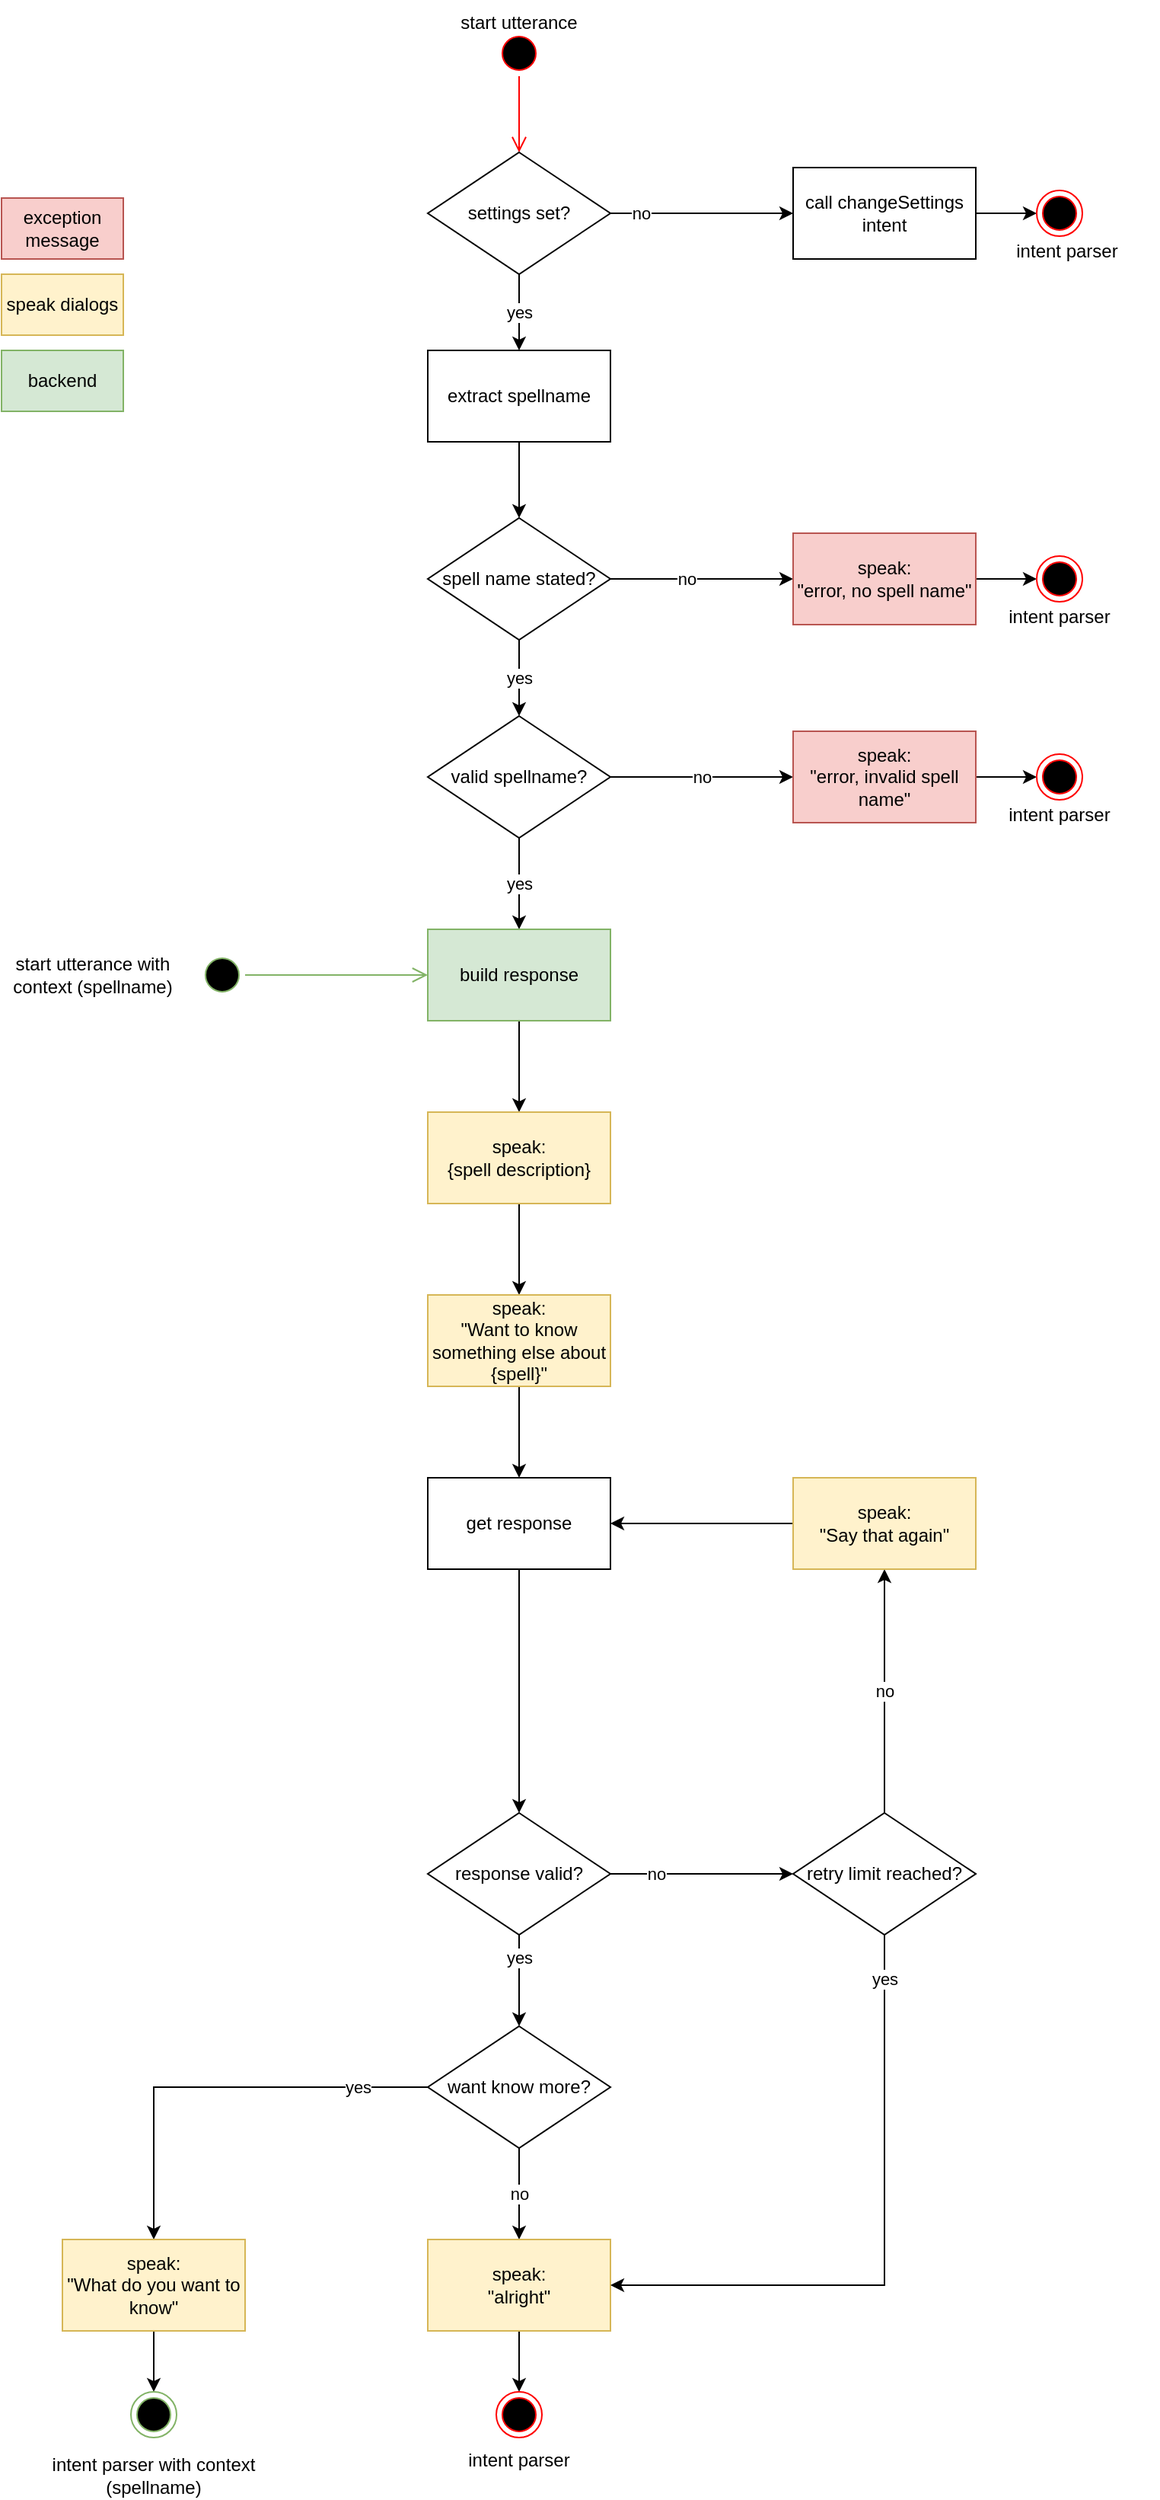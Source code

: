 <mxfile version="15.4.0" type="device"><diagram id="C5RBs43oDa-KdzZeNtuy" name="Page-1"><mxGraphModel dx="1673" dy="2136" grid="1" gridSize="10" guides="1" tooltips="1" connect="1" arrows="1" fold="1" page="1" pageScale="1" pageWidth="827" pageHeight="1169" math="0" shadow="0"><root><mxCell id="WIyWlLk6GJQsqaUBKTNV-0"/><mxCell id="WIyWlLk6GJQsqaUBKTNV-1" parent="WIyWlLk6GJQsqaUBKTNV-0"/><mxCell id="3QQpuneJnvgC7li6lilM-50" style="edgeStyle=orthogonalEdgeStyle;rounded=0;orthogonalLoop=1;jettySize=auto;html=1;exitX=0.5;exitY=1;exitDx=0;exitDy=0;entryX=0.5;entryY=0;entryDx=0;entryDy=0;" parent="WIyWlLk6GJQsqaUBKTNV-1" source="3QQpuneJnvgC7li6lilM-3" target="3QQpuneJnvgC7li6lilM-49" edge="1"><mxGeometry relative="1" as="geometry"/></mxCell><mxCell id="3QQpuneJnvgC7li6lilM-3" value="extract spellname" style="rounded=0;whiteSpace=wrap;html=1;" parent="WIyWlLk6GJQsqaUBKTNV-1" vertex="1"><mxGeometry x="320" y="140" width="120" height="60" as="geometry"/></mxCell><mxCell id="3QQpuneJnvgC7li6lilM-11" value="no" style="edgeStyle=orthogonalEdgeStyle;rounded=0;orthogonalLoop=1;jettySize=auto;html=1;exitX=1;exitY=0.5;exitDx=0;exitDy=0;entryX=0;entryY=0.5;entryDx=0;entryDy=0;" parent="WIyWlLk6GJQsqaUBKTNV-1" source="3QQpuneJnvgC7li6lilM-7" target="3QQpuneJnvgC7li6lilM-8" edge="1"><mxGeometry relative="1" as="geometry"/></mxCell><mxCell id="3QQpuneJnvgC7li6lilM-12" value="no" style="edgeStyle=orthogonalEdgeStyle;rounded=0;orthogonalLoop=1;jettySize=auto;html=1;exitX=1;exitY=0.5;exitDx=0;exitDy=0;entryX=0;entryY=0.5;entryDx=0;entryDy=0;" parent="WIyWlLk6GJQsqaUBKTNV-1" source="3QQpuneJnvgC7li6lilM-49" target="3QQpuneJnvgC7li6lilM-9" edge="1"><mxGeometry x="-0.167" relative="1" as="geometry"><Array as="points"/><mxPoint as="offset"/></mxGeometry></mxCell><mxCell id="3QQpuneJnvgC7li6lilM-18" value="yes" style="edgeStyle=orthogonalEdgeStyle;rounded=0;orthogonalLoop=1;jettySize=auto;html=1;exitX=0.5;exitY=1;exitDx=0;exitDy=0;entryX=0.5;entryY=0;entryDx=0;entryDy=0;" parent="WIyWlLk6GJQsqaUBKTNV-1" source="3QQpuneJnvgC7li6lilM-7" target="3QQpuneJnvgC7li6lilM-17" edge="1"><mxGeometry relative="1" as="geometry"/></mxCell><mxCell id="3QQpuneJnvgC7li6lilM-7" value="valid spellname?" style="rhombus;whiteSpace=wrap;html=1;" parent="WIyWlLk6GJQsqaUBKTNV-1" vertex="1"><mxGeometry x="320" y="380" width="120" height="80" as="geometry"/></mxCell><mxCell id="3QQpuneJnvgC7li6lilM-15" style="edgeStyle=orthogonalEdgeStyle;rounded=0;orthogonalLoop=1;jettySize=auto;html=1;exitX=1;exitY=0.5;exitDx=0;exitDy=0;entryX=0;entryY=0.5;entryDx=0;entryDy=0;" parent="WIyWlLk6GJQsqaUBKTNV-1" source="3QQpuneJnvgC7li6lilM-8" target="3QQpuneJnvgC7li6lilM-14" edge="1"><mxGeometry relative="1" as="geometry"/></mxCell><mxCell id="3QQpuneJnvgC7li6lilM-8" value="speak:&lt;br&gt;&quot;error, invalid spell name&quot;" style="rounded=0;whiteSpace=wrap;html=1;fillColor=#f8cecc;strokeColor=#b85450;" parent="WIyWlLk6GJQsqaUBKTNV-1" vertex="1"><mxGeometry x="560" y="390" width="120" height="60" as="geometry"/></mxCell><mxCell id="3QQpuneJnvgC7li6lilM-53" style="edgeStyle=orthogonalEdgeStyle;rounded=0;orthogonalLoop=1;jettySize=auto;html=1;exitX=1;exitY=0.5;exitDx=0;exitDy=0;entryX=0;entryY=0.5;entryDx=0;entryDy=0;" parent="WIyWlLk6GJQsqaUBKTNV-1" source="3QQpuneJnvgC7li6lilM-9" target="3QQpuneJnvgC7li6lilM-52" edge="1"><mxGeometry relative="1" as="geometry"/></mxCell><mxCell id="3QQpuneJnvgC7li6lilM-9" value="speak: &lt;br&gt;&quot;error, no spell name&quot;" style="rounded=0;whiteSpace=wrap;html=1;fillColor=#f8cecc;strokeColor=#b85450;" parent="WIyWlLk6GJQsqaUBKTNV-1" vertex="1"><mxGeometry x="560" y="260" width="120" height="60" as="geometry"/></mxCell><mxCell id="3QQpuneJnvgC7li6lilM-14" value="" style="ellipse;html=1;shape=endState;fillColor=#000000;strokeColor=#ff0000;" parent="WIyWlLk6GJQsqaUBKTNV-1" vertex="1"><mxGeometry x="720" y="405" width="30" height="30" as="geometry"/></mxCell><mxCell id="3QQpuneJnvgC7li6lilM-20" style="edgeStyle=orthogonalEdgeStyle;rounded=0;orthogonalLoop=1;jettySize=auto;html=1;exitX=0.5;exitY=1;exitDx=0;exitDy=0;entryX=0.5;entryY=0;entryDx=0;entryDy=0;" parent="WIyWlLk6GJQsqaUBKTNV-1" source="3QQpuneJnvgC7li6lilM-17" target="3QQpuneJnvgC7li6lilM-19" edge="1"><mxGeometry relative="1" as="geometry"/></mxCell><mxCell id="3QQpuneJnvgC7li6lilM-17" value="build response" style="rounded=0;whiteSpace=wrap;html=1;fillColor=#d5e8d4;strokeColor=#82b366;" parent="WIyWlLk6GJQsqaUBKTNV-1" vertex="1"><mxGeometry x="320" y="520" width="120" height="60" as="geometry"/></mxCell><mxCell id="3QQpuneJnvgC7li6lilM-24" style="edgeStyle=orthogonalEdgeStyle;rounded=0;orthogonalLoop=1;jettySize=auto;html=1;exitX=0.5;exitY=1;exitDx=0;exitDy=0;entryX=0.5;entryY=0;entryDx=0;entryDy=0;" parent="WIyWlLk6GJQsqaUBKTNV-1" source="3QQpuneJnvgC7li6lilM-19" target="3QQpuneJnvgC7li6lilM-23" edge="1"><mxGeometry relative="1" as="geometry"/></mxCell><mxCell id="3QQpuneJnvgC7li6lilM-19" value="speak:&lt;br&gt;{spell description}" style="rounded=0;whiteSpace=wrap;html=1;fillColor=#fff2cc;strokeColor=#d6b656;" parent="WIyWlLk6GJQsqaUBKTNV-1" vertex="1"><mxGeometry x="320" y="640" width="120" height="60" as="geometry"/></mxCell><mxCell id="xeKZxWvwQUduZVVfKCg0-3" value="" style="edgeStyle=orthogonalEdgeStyle;rounded=0;orthogonalLoop=1;jettySize=auto;html=1;" edge="1" parent="WIyWlLk6GJQsqaUBKTNV-1" source="3QQpuneJnvgC7li6lilM-23" target="xeKZxWvwQUduZVVfKCg0-0"><mxGeometry relative="1" as="geometry"/></mxCell><mxCell id="3QQpuneJnvgC7li6lilM-23" value="speak:&lt;br&gt;&quot;Want to know something else about {spell}&quot;" style="rounded=0;whiteSpace=wrap;html=1;fillColor=#fff2cc;strokeColor=#d6b656;" parent="WIyWlLk6GJQsqaUBKTNV-1" vertex="1"><mxGeometry x="320" y="760" width="120" height="60" as="geometry"/></mxCell><mxCell id="3QQpuneJnvgC7li6lilM-31" value="no" style="edgeStyle=orthogonalEdgeStyle;rounded=0;orthogonalLoop=1;jettySize=auto;html=1;exitX=0.5;exitY=1;exitDx=0;exitDy=0;entryX=0.5;entryY=0;entryDx=0;entryDy=0;" parent="WIyWlLk6GJQsqaUBKTNV-1" source="3QQpuneJnvgC7li6lilM-26" target="3QQpuneJnvgC7li6lilM-29" edge="1"><mxGeometry relative="1" as="geometry"/></mxCell><mxCell id="3QQpuneJnvgC7li6lilM-34" value="yes" style="edgeStyle=orthogonalEdgeStyle;rounded=0;orthogonalLoop=1;jettySize=auto;html=1;exitX=0;exitY=0.5;exitDx=0;exitDy=0;" parent="WIyWlLk6GJQsqaUBKTNV-1" source="3QQpuneJnvgC7li6lilM-26" target="3QQpuneJnvgC7li6lilM-33" edge="1"><mxGeometry x="-0.667" relative="1" as="geometry"><mxPoint as="offset"/></mxGeometry></mxCell><mxCell id="3QQpuneJnvgC7li6lilM-26" value="want know more?" style="rhombus;whiteSpace=wrap;html=1;" parent="WIyWlLk6GJQsqaUBKTNV-1" vertex="1"><mxGeometry x="320" y="1240" width="120" height="80" as="geometry"/></mxCell><mxCell id="3QQpuneJnvgC7li6lilM-45" style="edgeStyle=orthogonalEdgeStyle;rounded=0;orthogonalLoop=1;jettySize=auto;html=1;exitX=0.5;exitY=1;exitDx=0;exitDy=0;entryX=0.5;entryY=0;entryDx=0;entryDy=0;" parent="WIyWlLk6GJQsqaUBKTNV-1" source="3QQpuneJnvgC7li6lilM-29" target="3QQpuneJnvgC7li6lilM-44" edge="1"><mxGeometry relative="1" as="geometry"/></mxCell><mxCell id="3QQpuneJnvgC7li6lilM-29" value="speak:&lt;br&gt;&quot;alright&quot;" style="rounded=0;whiteSpace=wrap;html=1;fillColor=#fff2cc;strokeColor=#d6b656;" parent="WIyWlLk6GJQsqaUBKTNV-1" vertex="1"><mxGeometry x="320" y="1380" width="120" height="60" as="geometry"/></mxCell><mxCell id="3QQpuneJnvgC7li6lilM-43" style="edgeStyle=orthogonalEdgeStyle;rounded=0;orthogonalLoop=1;jettySize=auto;html=1;exitX=0.5;exitY=1;exitDx=0;exitDy=0;entryX=0.5;entryY=0;entryDx=0;entryDy=0;" parent="WIyWlLk6GJQsqaUBKTNV-1" source="3QQpuneJnvgC7li6lilM-33" target="3QQpuneJnvgC7li6lilM-42" edge="1"><mxGeometry relative="1" as="geometry"/></mxCell><mxCell id="3QQpuneJnvgC7li6lilM-33" value="speak:&lt;br&gt;&quot;What do you want to know&quot;" style="rounded=0;whiteSpace=wrap;html=1;fillColor=#fff2cc;strokeColor=#d6b656;" parent="WIyWlLk6GJQsqaUBKTNV-1" vertex="1"><mxGeometry x="80" y="1380" width="120" height="60" as="geometry"/></mxCell><mxCell id="3QQpuneJnvgC7li6lilM-61" value="yes" style="edgeStyle=orthogonalEdgeStyle;rounded=0;orthogonalLoop=1;jettySize=auto;html=1;exitX=0.5;exitY=1;exitDx=0;exitDy=0;entryX=1;entryY=0.5;entryDx=0;entryDy=0;" parent="WIyWlLk6GJQsqaUBKTNV-1" source="3QQpuneJnvgC7li6lilM-35" target="3QQpuneJnvgC7li6lilM-29" edge="1"><mxGeometry x="-0.861" relative="1" as="geometry"><mxPoint as="offset"/></mxGeometry></mxCell><mxCell id="xeKZxWvwQUduZVVfKCg0-4" value="no" style="edgeStyle=orthogonalEdgeStyle;rounded=0;orthogonalLoop=1;jettySize=auto;html=1;" edge="1" parent="WIyWlLk6GJQsqaUBKTNV-1" source="3QQpuneJnvgC7li6lilM-35" target="3QQpuneJnvgC7li6lilM-57"><mxGeometry relative="1" as="geometry"/></mxCell><mxCell id="3QQpuneJnvgC7li6lilM-35" value="retry limit reached?" style="rhombus;whiteSpace=wrap;html=1;" parent="WIyWlLk6GJQsqaUBKTNV-1" vertex="1"><mxGeometry x="560" y="1100" width="120" height="80" as="geometry"/></mxCell><mxCell id="3QQpuneJnvgC7li6lilM-40" value="" style="ellipse;html=1;shape=startState;fillColor=#000000;strokeColor=#82b366;" parent="WIyWlLk6GJQsqaUBKTNV-1" vertex="1"><mxGeometry x="170" y="535" width="30" height="30" as="geometry"/></mxCell><mxCell id="3QQpuneJnvgC7li6lilM-41" value="" style="edgeStyle=orthogonalEdgeStyle;html=1;verticalAlign=bottom;endArrow=open;endSize=8;strokeColor=#82b366;rounded=0;entryX=0;entryY=0.5;entryDx=0;entryDy=0;fillColor=#d5e8d4;" parent="WIyWlLk6GJQsqaUBKTNV-1" source="3QQpuneJnvgC7li6lilM-40" target="3QQpuneJnvgC7li6lilM-17" edge="1"><mxGeometry relative="1" as="geometry"><mxPoint x="460.0" y="564.66" as="targetPoint"/></mxGeometry></mxCell><mxCell id="3QQpuneJnvgC7li6lilM-42" value="" style="ellipse;html=1;shape=endState;fillColor=#000000;strokeColor=#82b366;" parent="WIyWlLk6GJQsqaUBKTNV-1" vertex="1"><mxGeometry x="125" y="1480" width="30" height="30" as="geometry"/></mxCell><mxCell id="3QQpuneJnvgC7li6lilM-44" value="" style="ellipse;html=1;shape=endState;fillColor=#000000;strokeColor=#ff0000;" parent="WIyWlLk6GJQsqaUBKTNV-1" vertex="1"><mxGeometry x="365" y="1480" width="30" height="30" as="geometry"/></mxCell><mxCell id="3QQpuneJnvgC7li6lilM-46" value="start utterance with context (spellname)" style="text;html=1;strokeColor=none;fillColor=none;align=center;verticalAlign=middle;whiteSpace=wrap;rounded=0;" parent="WIyWlLk6GJQsqaUBKTNV-1" vertex="1"><mxGeometry x="40.0" y="535" width="120" height="30" as="geometry"/></mxCell><mxCell id="3QQpuneJnvgC7li6lilM-47" value="intent parser with context (spellname)" style="text;html=1;strokeColor=none;fillColor=none;align=center;verticalAlign=middle;whiteSpace=wrap;rounded=0;" parent="WIyWlLk6GJQsqaUBKTNV-1" vertex="1"><mxGeometry x="40" y="1520" width="200" height="30" as="geometry"/></mxCell><mxCell id="3QQpuneJnvgC7li6lilM-48" value="intent parser" style="text;html=1;strokeColor=none;fillColor=none;align=center;verticalAlign=middle;whiteSpace=wrap;rounded=0;" parent="WIyWlLk6GJQsqaUBKTNV-1" vertex="1"><mxGeometry x="320" y="1510" width="120" height="30" as="geometry"/></mxCell><mxCell id="3QQpuneJnvgC7li6lilM-51" value="yes" style="edgeStyle=orthogonalEdgeStyle;rounded=0;orthogonalLoop=1;jettySize=auto;html=1;exitX=0.5;exitY=1;exitDx=0;exitDy=0;entryX=0.5;entryY=0;entryDx=0;entryDy=0;" parent="WIyWlLk6GJQsqaUBKTNV-1" source="3QQpuneJnvgC7li6lilM-49" target="3QQpuneJnvgC7li6lilM-7" edge="1"><mxGeometry relative="1" as="geometry"/></mxCell><mxCell id="3QQpuneJnvgC7li6lilM-49" value="spell name stated?" style="rhombus;whiteSpace=wrap;html=1;" parent="WIyWlLk6GJQsqaUBKTNV-1" vertex="1"><mxGeometry x="320" y="250" width="120" height="80" as="geometry"/></mxCell><mxCell id="3QQpuneJnvgC7li6lilM-52" value="" style="ellipse;html=1;shape=endState;fillColor=#000000;strokeColor=#ff0000;" parent="WIyWlLk6GJQsqaUBKTNV-1" vertex="1"><mxGeometry x="720" y="275" width="30" height="30" as="geometry"/></mxCell><mxCell id="3QQpuneJnvgC7li6lilM-59" value="yes" style="edgeStyle=orthogonalEdgeStyle;rounded=0;orthogonalLoop=1;jettySize=auto;html=1;exitX=0.5;exitY=1;exitDx=0;exitDy=0;entryX=0.5;entryY=0;entryDx=0;entryDy=0;" parent="WIyWlLk6GJQsqaUBKTNV-1" source="3QQpuneJnvgC7li6lilM-55" target="3QQpuneJnvgC7li6lilM-26" edge="1"><mxGeometry x="-0.5" relative="1" as="geometry"><mxPoint as="offset"/></mxGeometry></mxCell><mxCell id="3QQpuneJnvgC7li6lilM-63" value="no" style="edgeStyle=none;rounded=0;orthogonalLoop=1;jettySize=auto;html=1;exitX=1;exitY=0.5;exitDx=0;exitDy=0;entryX=0;entryY=0.5;entryDx=0;entryDy=0;" parent="WIyWlLk6GJQsqaUBKTNV-1" source="3QQpuneJnvgC7li6lilM-55" target="3QQpuneJnvgC7li6lilM-35" edge="1"><mxGeometry x="-0.5" relative="1" as="geometry"><mxPoint as="offset"/></mxGeometry></mxCell><mxCell id="3QQpuneJnvgC7li6lilM-55" value="response valid?" style="rhombus;whiteSpace=wrap;html=1;" parent="WIyWlLk6GJQsqaUBKTNV-1" vertex="1"><mxGeometry x="320" y="1100" width="120" height="80" as="geometry"/></mxCell><mxCell id="xeKZxWvwQUduZVVfKCg0-6" style="edgeStyle=orthogonalEdgeStyle;rounded=0;orthogonalLoop=1;jettySize=auto;html=1;exitX=0;exitY=0.5;exitDx=0;exitDy=0;entryX=1;entryY=0.5;entryDx=0;entryDy=0;" edge="1" parent="WIyWlLk6GJQsqaUBKTNV-1" source="3QQpuneJnvgC7li6lilM-57" target="xeKZxWvwQUduZVVfKCg0-0"><mxGeometry relative="1" as="geometry"/></mxCell><mxCell id="3QQpuneJnvgC7li6lilM-57" value="speak:&lt;br&gt;&quot;Say that again&quot;" style="rounded=0;whiteSpace=wrap;html=1;fillColor=#fff2cc;strokeColor=#d6b656;" parent="WIyWlLk6GJQsqaUBKTNV-1" vertex="1"><mxGeometry x="560" y="880" width="120" height="60" as="geometry"/></mxCell><mxCell id="3QQpuneJnvgC7li6lilM-66" value="intent parser" style="text;html=1;strokeColor=none;fillColor=none;align=center;verticalAlign=middle;whiteSpace=wrap;rounded=0;" parent="WIyWlLk6GJQsqaUBKTNV-1" vertex="1"><mxGeometry x="675" y="430" width="120" height="30" as="geometry"/></mxCell><mxCell id="3QQpuneJnvgC7li6lilM-67" value="intent parser" style="text;html=1;strokeColor=none;fillColor=none;align=center;verticalAlign=middle;whiteSpace=wrap;rounded=0;" parent="WIyWlLk6GJQsqaUBKTNV-1" vertex="1"><mxGeometry x="675" y="300" width="120" height="30" as="geometry"/></mxCell><mxCell id="3QQpuneJnvgC7li6lilM-68" value="exception message" style="rounded=0;whiteSpace=wrap;html=1;fillColor=#f8cecc;strokeColor=#b85450;" parent="WIyWlLk6GJQsqaUBKTNV-1" vertex="1"><mxGeometry x="40" y="40" width="80" height="40" as="geometry"/></mxCell><mxCell id="3QQpuneJnvgC7li6lilM-69" value="backend" style="rounded=0;whiteSpace=wrap;html=1;fillColor=#d5e8d4;strokeColor=#82b366;" parent="WIyWlLk6GJQsqaUBKTNV-1" vertex="1"><mxGeometry x="40" y="140" width="80" height="40" as="geometry"/></mxCell><mxCell id="3QQpuneJnvgC7li6lilM-70" value="speak dialogs" style="rounded=0;whiteSpace=wrap;html=1;fillColor=#fff2cc;strokeColor=#d6b656;" parent="WIyWlLk6GJQsqaUBKTNV-1" vertex="1"><mxGeometry x="40" y="90" width="80" height="40" as="geometry"/></mxCell><mxCell id="1Pgt1DH3HRJ9_toSjhPw-0" value="" style="ellipse;html=1;shape=startState;fillColor=#000000;strokeColor=#ff0000;" parent="WIyWlLk6GJQsqaUBKTNV-1" vertex="1"><mxGeometry x="365" y="-70" width="30" height="30" as="geometry"/></mxCell><mxCell id="1Pgt1DH3HRJ9_toSjhPw-1" value="" style="edgeStyle=orthogonalEdgeStyle;html=1;verticalAlign=bottom;endArrow=open;endSize=8;strokeColor=#ff0000;rounded=0;entryX=0.5;entryY=0;entryDx=0;entryDy=0;" parent="WIyWlLk6GJQsqaUBKTNV-1" source="1Pgt1DH3HRJ9_toSjhPw-0" target="1Pgt1DH3HRJ9_toSjhPw-4" edge="1"><mxGeometry relative="1" as="geometry"><mxPoint x="380" y="10" as="targetPoint"/></mxGeometry></mxCell><mxCell id="1Pgt1DH3HRJ9_toSjhPw-2" value="start utterance" style="text;html=1;strokeColor=none;fillColor=none;align=center;verticalAlign=middle;whiteSpace=wrap;rounded=0;" parent="WIyWlLk6GJQsqaUBKTNV-1" vertex="1"><mxGeometry x="320" y="-90" width="120" height="30" as="geometry"/></mxCell><mxCell id="1Pgt1DH3HRJ9_toSjhPw-3" value="no" style="edgeStyle=orthogonalEdgeStyle;rounded=0;orthogonalLoop=1;jettySize=auto;html=1;exitX=1;exitY=0.5;exitDx=0;exitDy=0;entryX=0;entryY=0.5;entryDx=0;entryDy=0;" parent="WIyWlLk6GJQsqaUBKTNV-1" source="1Pgt1DH3HRJ9_toSjhPw-4" target="1Pgt1DH3HRJ9_toSjhPw-6" edge="1"><mxGeometry x="-0.667" relative="1" as="geometry"><mxPoint as="offset"/></mxGeometry></mxCell><mxCell id="1Pgt1DH3HRJ9_toSjhPw-9" value="yes" style="edgeStyle=orthogonalEdgeStyle;rounded=0;orthogonalLoop=1;jettySize=auto;html=1;exitX=0.5;exitY=1;exitDx=0;exitDy=0;entryX=0.5;entryY=0;entryDx=0;entryDy=0;" parent="WIyWlLk6GJQsqaUBKTNV-1" source="1Pgt1DH3HRJ9_toSjhPw-4" target="3QQpuneJnvgC7li6lilM-3" edge="1"><mxGeometry relative="1" as="geometry"/></mxCell><mxCell id="1Pgt1DH3HRJ9_toSjhPw-4" value="settings set?" style="rhombus;whiteSpace=wrap;html=1;" parent="WIyWlLk6GJQsqaUBKTNV-1" vertex="1"><mxGeometry x="320" y="10" width="120" height="80" as="geometry"/></mxCell><mxCell id="1Pgt1DH3HRJ9_toSjhPw-5" style="edgeStyle=orthogonalEdgeStyle;rounded=0;orthogonalLoop=1;jettySize=auto;html=1;exitX=1;exitY=0.5;exitDx=0;exitDy=0;entryX=0;entryY=0.5;entryDx=0;entryDy=0;" parent="WIyWlLk6GJQsqaUBKTNV-1" source="1Pgt1DH3HRJ9_toSjhPw-6" target="1Pgt1DH3HRJ9_toSjhPw-7" edge="1"><mxGeometry relative="1" as="geometry"/></mxCell><mxCell id="1Pgt1DH3HRJ9_toSjhPw-6" value="call changeSettings intent" style="rounded=0;whiteSpace=wrap;html=1;" parent="WIyWlLk6GJQsqaUBKTNV-1" vertex="1"><mxGeometry x="560" y="20" width="120" height="60" as="geometry"/></mxCell><mxCell id="1Pgt1DH3HRJ9_toSjhPw-7" value="" style="ellipse;html=1;shape=endState;fillColor=#000000;strokeColor=#ff0000;" parent="WIyWlLk6GJQsqaUBKTNV-1" vertex="1"><mxGeometry x="720" y="35" width="30" height="30" as="geometry"/></mxCell><mxCell id="1Pgt1DH3HRJ9_toSjhPw-8" value="intent parser" style="text;html=1;strokeColor=none;fillColor=none;align=center;verticalAlign=middle;whiteSpace=wrap;rounded=0;" parent="WIyWlLk6GJQsqaUBKTNV-1" vertex="1"><mxGeometry x="680" y="60" width="120" height="30" as="geometry"/></mxCell><mxCell id="xeKZxWvwQUduZVVfKCg0-2" style="edgeStyle=orthogonalEdgeStyle;rounded=0;orthogonalLoop=1;jettySize=auto;html=1;exitX=0.5;exitY=1;exitDx=0;exitDy=0;entryX=0.5;entryY=0;entryDx=0;entryDy=0;" edge="1" parent="WIyWlLk6GJQsqaUBKTNV-1" source="xeKZxWvwQUduZVVfKCg0-0" target="3QQpuneJnvgC7li6lilM-55"><mxGeometry relative="1" as="geometry"/></mxCell><mxCell id="xeKZxWvwQUduZVVfKCg0-0" value="get response" style="rounded=0;whiteSpace=wrap;html=1;" vertex="1" parent="WIyWlLk6GJQsqaUBKTNV-1"><mxGeometry x="320" y="880" width="120" height="60" as="geometry"/></mxCell></root></mxGraphModel></diagram></mxfile>